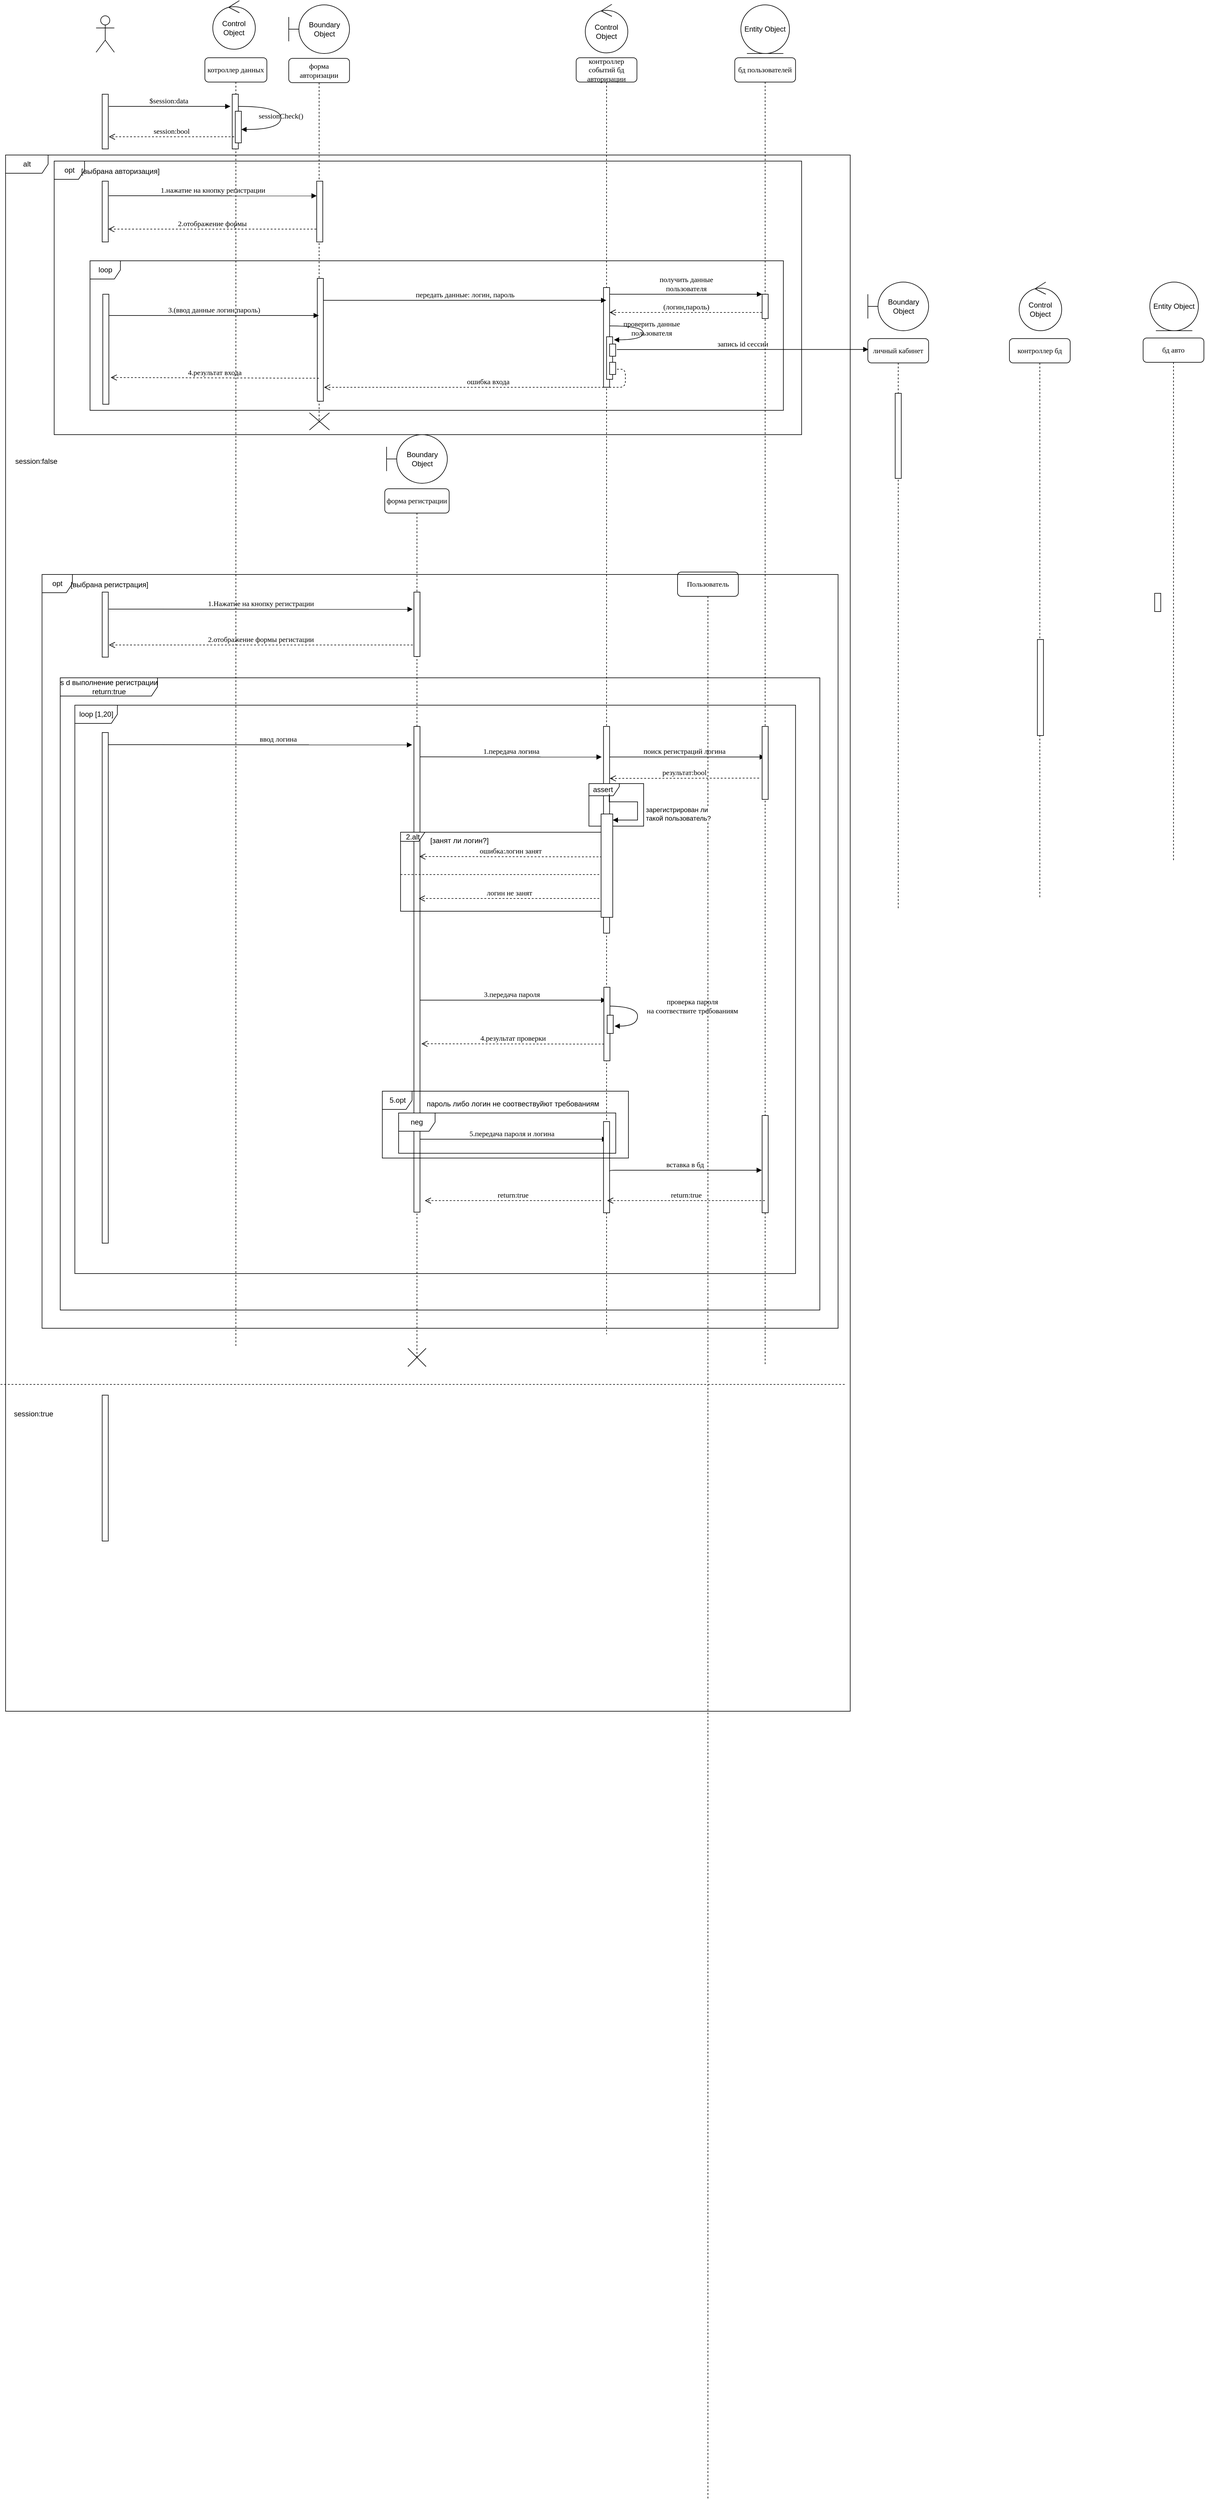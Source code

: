 <mxfile version="14.6.13" type="github">
  <diagram name="Page-1" id="13e1069c-82ec-6db2-03f1-153e76fe0fe0">
    <mxGraphModel dx="8210" dy="4820" grid="1" gridSize="10" guides="1" tooltips="1" connect="1" arrows="1" fold="1" page="1" pageScale="1" pageWidth="1100" pageHeight="850" background="#ffffff" math="0" shadow="0">
      <root>
        <mxCell id="0" />
        <mxCell id="1" parent="0" />
        <mxCell id="ozlEqdHtq1YX_P3JXQg_-59" value="loop [1,20]" style="shape=umlFrame;tabPosition=left;html=1;boundedLbl=1;labelInHeader=1;width=70;height=30;" parent="1" vertex="1">
          <mxGeometry x="-977.83" y="309" width="1186" height="935" as="geometry" />
        </mxCell>
        <mxCell id="ozlEqdHtq1YX_P3JXQg_-62" value="вставка в бд" style="html=1;verticalAlign=bottom;endArrow=block;labelBackgroundColor=none;fontFamily=Verdana;fontSize=12;edgeStyle=elbowEdgeStyle;elbow=vertical;exitX=0.211;exitY=0.154;exitDx=0;exitDy=0;exitPerimeter=0;" parent="1" edge="1">
          <mxGeometry relative="1" as="geometry">
            <mxPoint x="-97.64" y="1076.07" as="sourcePoint" />
            <mxPoint x="152.67" y="1074" as="targetPoint" />
            <Array as="points">
              <mxPoint x="-46.83" y="1074" />
              <mxPoint x="132.25" y="1194" />
              <mxPoint x="90.0" y="1204" />
            </Array>
          </mxGeometry>
        </mxCell>
        <mxCell id="ozlEqdHtq1YX_P3JXQg_-51" value="5.передача пароля и логина" style="html=1;verticalAlign=bottom;endArrow=block;labelBackgroundColor=none;fontFamily=Verdana;fontSize=12;edgeStyle=elbowEdgeStyle;elbow=vertical;" parent="1" edge="1">
          <mxGeometry relative="1" as="geometry">
            <mxPoint x="-416.33" y="1023" as="sourcePoint" />
            <mxPoint x="-101.83" y="1023" as="targetPoint" />
            <Array as="points">
              <mxPoint x="-131.33" y="1023" />
              <mxPoint x="-161.33" y="1143" />
              <mxPoint x="-203.58" y="1153" />
            </Array>
          </mxGeometry>
        </mxCell>
        <mxCell id="ozlEqdHtq1YX_P3JXQg_-31" value="3.передача пароля" style="html=1;verticalAlign=bottom;endArrow=block;labelBackgroundColor=none;fontFamily=Verdana;fontSize=12;edgeStyle=elbowEdgeStyle;elbow=vertical;" parent="1" source="5UJq4ZcLxgLSVfsXGpA9-72" target="7baba1c4bc27f4b0-4" edge="1">
          <mxGeometry relative="1" as="geometry">
            <mxPoint x="-406.83" y="794.034" as="sourcePoint" />
            <mxPoint x="-107.83" y="794" as="targetPoint" />
            <Array as="points">
              <mxPoint x="-181.83" y="794.29" />
              <mxPoint x="-211.83" y="914.29" />
              <mxPoint x="-254.08" y="924.29" />
            </Array>
          </mxGeometry>
        </mxCell>
        <mxCell id="ozlEqdHtq1YX_P3JXQg_-29" value="поиск регистраций логина" style="html=1;verticalAlign=bottom;endArrow=block;labelBackgroundColor=none;fontFamily=Verdana;fontSize=12;edgeStyle=elbowEdgeStyle;elbow=vertical;exitX=0.211;exitY=0.154;exitDx=0;exitDy=0;exitPerimeter=0;" parent="1" source="ozlEqdHtq1YX_P3JXQg_-12" target="7baba1c4bc27f4b0-5" edge="1">
          <mxGeometry relative="1" as="geometry">
            <mxPoint x="-91.83" y="394" as="sourcePoint" />
            <mxPoint x="228.17" y="394" as="targetPoint" />
            <Array as="points">
              <mxPoint x="154.17" y="394.29" />
              <mxPoint x="124.17" y="514.29" />
              <mxPoint x="81.92" y="524.29" />
            </Array>
          </mxGeometry>
        </mxCell>
        <mxCell id="5UJq4ZcLxgLSVfsXGpA9-53" value="opt" style="shape=umlFrame;tabPosition=left;html=1;boundedLbl=1;labelInHeader=1;width=50;height=30;" parent="1" vertex="1">
          <mxGeometry x="-1011.83" y="-586" width="1230" height="450" as="geometry" />
        </mxCell>
        <mxCell id="5UJq4ZcLxgLSVfsXGpA9-54" value="[выбрана авторизация]" style="text;align=center;" parent="5UJq4ZcLxgLSVfsXGpA9-53" vertex="1">
          <mxGeometry width="100" height="20" relative="1" as="geometry">
            <mxPoint x="59" y="3" as="offset" />
          </mxGeometry>
        </mxCell>
        <mxCell id="ozlEqdHtq1YX_P3JXQg_-3" value="" style="shape=umlDestroy;" parent="5UJq4ZcLxgLSVfsXGpA9-53" vertex="1">
          <mxGeometry x="420" y="414" width="33" height="28.34" as="geometry" />
        </mxCell>
        <mxCell id="5UJq4ZcLxgLSVfsXGpA9-32" value="loop" style="shape=umlFrame;tabPosition=left;html=1;boundedLbl=1;labelInHeader=1;width=50;height=30;" parent="1" vertex="1">
          <mxGeometry x="-952.83" y="-422" width="1141" height="246" as="geometry" />
        </mxCell>
        <mxCell id="5UJq4ZcLxgLSVfsXGpA9-11" value="alt" style="shape=umlFrame;tabWidth=110;tabHeight=30;tabPosition=left;html=1;boundedLbl=1;labelInHeader=1;width=70;height=30;" parent="1" vertex="1">
          <mxGeometry x="-1091.83" y="-596" width="1390" height="2560" as="geometry" />
        </mxCell>
        <mxCell id="5UJq4ZcLxgLSVfsXGpA9-12" value="session:false" style="text" parent="5UJq4ZcLxgLSVfsXGpA9-11" vertex="1">
          <mxGeometry width="100" height="20" relative="1" as="geometry">
            <mxPoint x="14" y="490" as="offset" />
          </mxGeometry>
        </mxCell>
        <mxCell id="5UJq4ZcLxgLSVfsXGpA9-13" value="session:true" style="line;strokeWidth=1;dashed=1;labelPosition=center;verticalLabelPosition=bottom;align=left;verticalAlign=top;spacingLeft=20;spacingTop=15;" parent="5UJq4ZcLxgLSVfsXGpA9-11" vertex="1">
          <mxGeometry x="-8.17" y="2002.69" width="1390" height="39.31" as="geometry" />
        </mxCell>
        <mxCell id="7baba1c4bc27f4b0-2" value="форма авторизации" style="shape=umlLifeline;perimeter=lifelinePerimeter;whiteSpace=wrap;html=1;container=1;collapsible=0;recursiveResize=0;outlineConnect=0;rounded=1;shadow=0;comic=0;labelBackgroundColor=none;strokeWidth=1;fontFamily=Verdana;fontSize=12;align=center;" parent="1" vertex="1">
          <mxGeometry x="-625.83" y="-755" width="100" height="599" as="geometry" />
        </mxCell>
        <mxCell id="7baba1c4bc27f4b0-10" value="" style="html=1;points=[];perimeter=orthogonalPerimeter;rounded=0;shadow=0;comic=0;labelBackgroundColor=none;strokeWidth=1;fontFamily=Verdana;fontSize=12;align=center;" parent="7baba1c4bc27f4b0-2" vertex="1">
          <mxGeometry x="47" y="362" width="10" height="202" as="geometry" />
        </mxCell>
        <mxCell id="5UJq4ZcLxgLSVfsXGpA9-65" value="" style="html=1;points=[];perimeter=orthogonalPerimeter;rounded=0;shadow=0;comic=0;labelBackgroundColor=none;strokeWidth=1;fontFamily=Verdana;fontSize=12;align=center;" parent="7baba1c4bc27f4b0-2" vertex="1">
          <mxGeometry x="46" y="202" width="10" height="100" as="geometry" />
        </mxCell>
        <mxCell id="7baba1c4bc27f4b0-4" value="контроллер событий бд&lt;br&gt;авторизации" style="shape=umlLifeline;perimeter=lifelinePerimeter;whiteSpace=wrap;html=1;container=1;collapsible=0;recursiveResize=0;outlineConnect=0;rounded=1;shadow=0;comic=0;labelBackgroundColor=none;strokeWidth=1;fontFamily=Verdana;fontSize=12;align=center;" parent="1" vertex="1">
          <mxGeometry x="-152.83" y="-756" width="100" height="2100" as="geometry" />
        </mxCell>
        <mxCell id="ozlEqdHtq1YX_P3JXQg_-36" value="проверка пароля&lt;br&gt;на соотвествите требованиям" style="html=1;verticalAlign=bottom;endArrow=block;labelBackgroundColor=none;fontFamily=Verdana;fontSize=12;elbow=vertical;edgeStyle=orthogonalEdgeStyle;curved=1;entryX=1.223;entryY=0.598;entryDx=0;entryDy=0;entryPerimeter=0;" parent="7baba1c4bc27f4b0-4" source="7baba1c4bc27f4b0-4" target="ozlEqdHtq1YX_P3JXQg_-33" edge="1">
          <mxGeometry x="0.096" y="90" relative="1" as="geometry">
            <mxPoint x="121" y="1530" as="sourcePoint" />
            <mxPoint x="121" y="1638" as="targetPoint" />
            <Array as="points">
              <mxPoint x="101" y="1560" />
              <mxPoint x="101" y="1593" />
            </Array>
            <mxPoint y="1" as="offset" />
          </mxGeometry>
        </mxCell>
        <mxCell id="ozlEqdHtq1YX_P3JXQg_-12" value="" style="html=1;points=[];perimeter=orthogonalPerimeter;rounded=0;shadow=0;comic=0;labelBackgroundColor=none;strokeWidth=1;fontFamily=Verdana;fontSize=12;align=center;" parent="7baba1c4bc27f4b0-4" vertex="1">
          <mxGeometry x="45" y="1100" width="10" height="340" as="geometry" />
        </mxCell>
        <mxCell id="ozlEqdHtq1YX_P3JXQg_-32" value="" style="html=1;points=[];perimeter=orthogonalPerimeter;rounded=0;shadow=0;comic=0;labelBackgroundColor=none;strokeWidth=1;fontFamily=Verdana;fontSize=12;align=center;" parent="7baba1c4bc27f4b0-4" vertex="1">
          <mxGeometry x="45.59" y="1529" width="10" height="121" as="geometry" />
        </mxCell>
        <mxCell id="ozlEqdHtq1YX_P3JXQg_-33" value="" style="html=1;points=[];perimeter=orthogonalPerimeter;rounded=0;shadow=0;comic=0;labelBackgroundColor=none;strokeWidth=1;fontFamily=Verdana;fontSize=12;align=center;" parent="7baba1c4bc27f4b0-4" vertex="1">
          <mxGeometry x="51" y="1575" width="10" height="30" as="geometry" />
        </mxCell>
        <mxCell id="ozlEqdHtq1YX_P3JXQg_-50" value="" style="html=1;points=[];perimeter=orthogonalPerimeter;rounded=0;shadow=0;comic=0;labelBackgroundColor=none;strokeWidth=1;fontFamily=Verdana;fontSize=12;align=center;" parent="7baba1c4bc27f4b0-4" vertex="1">
          <mxGeometry x="45" y="1750" width="10" height="150" as="geometry" />
        </mxCell>
        <mxCell id="7baba1c4bc27f4b0-5" value="бд пользователей" style="shape=umlLifeline;perimeter=lifelinePerimeter;whiteSpace=wrap;html=1;container=1;collapsible=0;recursiveResize=0;outlineConnect=0;rounded=1;shadow=0;comic=0;labelBackgroundColor=none;strokeWidth=1;fontFamily=Verdana;fontSize=12;align=center;" parent="1" vertex="1">
          <mxGeometry x="108.17" y="-756" width="100" height="2150" as="geometry" />
        </mxCell>
        <mxCell id="ozlEqdHtq1YX_P3JXQg_-21" value="" style="html=1;points=[];perimeter=orthogonalPerimeter;rounded=0;shadow=0;comic=0;labelBackgroundColor=none;strokeWidth=1;fontFamily=Verdana;fontSize=12;align=center;" parent="7baba1c4bc27f4b0-5" vertex="1">
          <mxGeometry x="45" y="1100" width="10" height="120" as="geometry" />
        </mxCell>
        <mxCell id="ozlEqdHtq1YX_P3JXQg_-61" value="" style="html=1;points=[];perimeter=orthogonalPerimeter;rounded=0;shadow=0;comic=0;labelBackgroundColor=none;strokeWidth=1;fontFamily=Verdana;fontSize=12;align=center;" parent="7baba1c4bc27f4b0-5" vertex="1">
          <mxGeometry x="45" y="1740" width="10" height="160" as="geometry" />
        </mxCell>
        <mxCell id="7baba1c4bc27f4b0-6" value="личный кабинет" style="shape=umlLifeline;perimeter=lifelinePerimeter;whiteSpace=wrap;html=1;container=1;collapsible=0;recursiveResize=0;outlineConnect=0;rounded=1;shadow=0;comic=0;labelBackgroundColor=none;strokeWidth=1;fontFamily=Verdana;fontSize=12;align=center;size=40;" parent="1" vertex="1">
          <mxGeometry x="327.17" y="-294" width="100" height="938" as="geometry" />
        </mxCell>
        <mxCell id="5UJq4ZcLxgLSVfsXGpA9-8" value="" style="html=1;points=[];perimeter=orthogonalPerimeter;rounded=0;shadow=0;comic=0;labelBackgroundColor=none;strokeWidth=1;fontFamily=Verdana;fontSize=12;align=center;" parent="7baba1c4bc27f4b0-6" vertex="1">
          <mxGeometry x="45" y="90" width="10" height="140" as="geometry" />
        </mxCell>
        <mxCell id="7baba1c4bc27f4b0-7" value="бд авто" style="shape=umlLifeline;perimeter=lifelinePerimeter;whiteSpace=wrap;html=1;container=1;collapsible=0;recursiveResize=0;outlineConnect=0;rounded=1;shadow=0;comic=0;labelBackgroundColor=none;strokeWidth=1;fontFamily=Verdana;fontSize=12;align=center;" parent="1" vertex="1">
          <mxGeometry x="780.17" y="-295" width="100" height="860" as="geometry" />
        </mxCell>
        <mxCell id="7baba1c4bc27f4b0-8" value="Пользователь" style="shape=umlLifeline;perimeter=lifelinePerimeter;whiteSpace=wrap;html=1;container=1;collapsible=0;recursiveResize=0;outlineConnect=0;rounded=1;shadow=0;comic=0;labelBackgroundColor=none;strokeWidth=1;fontFamily=Verdana;fontSize=12;align=center;" parent="1" vertex="1">
          <mxGeometry x="14" y="90" width="100" height="3170" as="geometry" />
        </mxCell>
        <mxCell id="7baba1c4bc27f4b0-9" value="" style="html=1;points=[];perimeter=orthogonalPerimeter;rounded=0;shadow=0;comic=0;labelBackgroundColor=none;strokeWidth=1;fontFamily=Verdana;fontSize=12;align=center;" parent="7baba1c4bc27f4b0-8" vertex="1">
          <mxGeometry x="-946.83" y="-786" width="10" height="90" as="geometry" />
        </mxCell>
        <mxCell id="5UJq4ZcLxgLSVfsXGpA9-60" value="" style="html=1;points=[];perimeter=orthogonalPerimeter;rounded=0;shadow=0;comic=0;labelBackgroundColor=none;strokeWidth=1;fontFamily=Verdana;fontSize=12;align=center;" parent="7baba1c4bc27f4b0-8" vertex="1">
          <mxGeometry x="-946.83" y="33" width="10" height="107" as="geometry" />
        </mxCell>
        <mxCell id="5UJq4ZcLxgLSVfsXGpA9-64" value="" style="html=1;points=[];perimeter=orthogonalPerimeter;rounded=0;shadow=0;comic=0;labelBackgroundColor=none;strokeWidth=1;fontFamily=Verdana;fontSize=12;align=center;" parent="7baba1c4bc27f4b0-8" vertex="1">
          <mxGeometry x="-946.83" y="-643" width="10" height="100" as="geometry" />
        </mxCell>
        <mxCell id="ozlEqdHtq1YX_P3JXQg_-10" value="" style="html=1;points=[];perimeter=orthogonalPerimeter;rounded=0;shadow=0;comic=0;labelBackgroundColor=none;strokeWidth=1;fontFamily=Verdana;fontSize=12;align=center;" parent="7baba1c4bc27f4b0-8" vertex="1">
          <mxGeometry x="-946.83" y="264" width="10" height="840" as="geometry" />
        </mxCell>
        <mxCell id="aM3WUYIUwHqpuG_lVAmX-4" value="" style="html=1;points=[];perimeter=orthogonalPerimeter;rounded=0;shadow=0;comic=0;labelBackgroundColor=none;strokeWidth=1;fontFamily=Verdana;fontSize=12;align=center;" parent="7baba1c4bc27f4b0-8" vertex="1">
          <mxGeometry x="-946.83" y="1354" width="10" height="240" as="geometry" />
        </mxCell>
        <mxCell id="7baba1c4bc27f4b0-16" value="" style="html=1;points=[];perimeter=orthogonalPerimeter;rounded=0;shadow=0;comic=0;labelBackgroundColor=none;strokeWidth=1;fontFamily=Verdana;fontSize=12;align=center;" parent="1" vertex="1">
          <mxGeometry x="-107.83" y="-378" width="10" height="164" as="geometry" />
        </mxCell>
        <mxCell id="7baba1c4bc27f4b0-19" value="" style="html=1;points=[];perimeter=orthogonalPerimeter;rounded=0;shadow=0;comic=0;labelBackgroundColor=none;strokeWidth=1;fontFamily=Verdana;fontSize=12;align=center;" parent="1" vertex="1">
          <mxGeometry x="153.17" y="-367" width="10" height="40" as="geometry" />
        </mxCell>
        <mxCell id="7baba1c4bc27f4b0-20" value="получить данные&lt;br&gt;пользователя" style="html=1;verticalAlign=bottom;endArrow=block;entryX=0;entryY=0;labelBackgroundColor=none;fontFamily=Verdana;fontSize=12;edgeStyle=elbowEdgeStyle;elbow=vertical;" parent="1" target="7baba1c4bc27f4b0-19" edge="1">
          <mxGeometry relative="1" as="geometry">
            <mxPoint x="-97.83" y="-367" as="sourcePoint" />
          </mxGeometry>
        </mxCell>
        <mxCell id="7baba1c4bc27f4b0-21" value="(логин,пароль)" style="html=1;verticalAlign=bottom;endArrow=open;dashed=1;endSize=8;labelBackgroundColor=none;fontFamily=Verdana;fontSize=12;edgeStyle=elbowEdgeStyle;elbow=vertical;" parent="1" source="7baba1c4bc27f4b0-19" edge="1">
          <mxGeometry relative="1" as="geometry">
            <mxPoint x="-97.83" y="-337" as="targetPoint" />
            <Array as="points">
              <mxPoint x="-22.83" y="-337" />
              <mxPoint x="7.17" y="-337" />
            </Array>
          </mxGeometry>
        </mxCell>
        <mxCell id="7baba1c4bc27f4b0-25" value="" style="html=1;points=[];perimeter=orthogonalPerimeter;rounded=0;shadow=0;comic=0;labelBackgroundColor=none;strokeColor=#000000;strokeWidth=1;fillColor=#FFFFFF;fontFamily=Verdana;fontSize=12;fontColor=#000000;align=center;" parent="1" vertex="1">
          <mxGeometry x="799.17" y="125" width="10" height="30" as="geometry" />
        </mxCell>
        <mxCell id="7baba1c4bc27f4b0-26" value="запись id сессии" style="html=1;verticalAlign=bottom;endArrow=block;labelBackgroundColor=none;fontFamily=Verdana;fontSize=12;startArrow=none;exitX=1.193;exitY=0.452;exitDx=0;exitDy=0;exitPerimeter=0;entryX=0.01;entryY=0.019;entryDx=0;entryDy=0;entryPerimeter=0;" parent="1" source="5UJq4ZcLxgLSVfsXGpA9-27" target="7baba1c4bc27f4b0-6" edge="1">
          <mxGeometry relative="1" as="geometry">
            <mxPoint x="-97.83" y="-234" as="sourcePoint" />
            <mxPoint x="131.17" y="-276" as="targetPoint" />
          </mxGeometry>
        </mxCell>
        <mxCell id="7baba1c4bc27f4b0-14" value="передать данные: логин, пароль" style="html=1;verticalAlign=bottom;endArrow=block;labelBackgroundColor=none;fontFamily=Verdana;fontSize=12;edgeStyle=elbowEdgeStyle;elbow=vertical;" parent="1" source="7baba1c4bc27f4b0-10" edge="1">
          <mxGeometry relative="1" as="geometry">
            <mxPoint x="-575.83" y="-397" as="sourcePoint" />
            <mxPoint x="-103.33" y="-357" as="targetPoint" />
            <Array as="points">
              <mxPoint x="-455.83" y="-357" />
            </Array>
          </mxGeometry>
        </mxCell>
        <mxCell id="7baba1c4bc27f4b0-34" value="" style="html=1;points=[];perimeter=orthogonalPerimeter;rounded=0;shadow=0;comic=0;labelBackgroundColor=none;strokeWidth=1;fontFamily=Verdana;fontSize=12;align=center;" parent="1" vertex="1">
          <mxGeometry x="-102.83" y="-297" width="10" height="70" as="geometry" />
        </mxCell>
        <mxCell id="7baba1c4bc27f4b0-35" value="проверить данные&lt;br&gt;пользователя" style="html=1;verticalAlign=bottom;endArrow=block;labelBackgroundColor=none;fontFamily=Verdana;fontSize=12;elbow=vertical;edgeStyle=orthogonalEdgeStyle;curved=1;entryX=1.213;entryY=0.072;entryPerimeter=0;exitX=1.038;exitY=0.345;exitPerimeter=0;entryDx=0;entryDy=0;" parent="1" target="7baba1c4bc27f4b0-34" edge="1">
          <mxGeometry x="0.205" y="14" relative="1" as="geometry">
            <mxPoint x="-97.45" y="-314.9" as="sourcePoint" />
            <mxPoint x="-97.83" y="-367" as="targetPoint" />
            <Array as="points">
              <mxPoint x="-42.83" y="-315" />
              <mxPoint x="-42.83" y="-292" />
            </Array>
            <mxPoint as="offset" />
          </mxGeometry>
        </mxCell>
        <mxCell id="5UJq4ZcLxgLSVfsXGpA9-1" value="" style="shape=umlActor;verticalLabelPosition=bottom;verticalAlign=top;html=1;outlineConnect=0;" parent="1" vertex="1">
          <mxGeometry x="-942.83" y="-825" width="30" height="60" as="geometry" />
        </mxCell>
        <mxCell id="5UJq4ZcLxgLSVfsXGpA9-5" value="Boundary Object" style="shape=umlBoundary;whiteSpace=wrap;html=1;" parent="1" vertex="1">
          <mxGeometry x="-625.83" y="-843" width="100" height="80" as="geometry" />
        </mxCell>
        <mxCell id="5UJq4ZcLxgLSVfsXGpA9-6" value="Control Object" style="ellipse;shape=umlControl;whiteSpace=wrap;html=1;" parent="1" vertex="1">
          <mxGeometry x="-137.83" y="-844" width="70" height="80" as="geometry" />
        </mxCell>
        <mxCell id="5UJq4ZcLxgLSVfsXGpA9-7" value="Entity Object" style="ellipse;shape=umlEntity;whiteSpace=wrap;html=1;" parent="1" vertex="1">
          <mxGeometry x="118.17" y="-843" width="80" height="80" as="geometry" />
        </mxCell>
        <mxCell id="5UJq4ZcLxgLSVfsXGpA9-15" value="котроллер данных" style="shape=umlLifeline;perimeter=lifelinePerimeter;whiteSpace=wrap;html=1;container=1;collapsible=0;recursiveResize=0;outlineConnect=0;rounded=1;shadow=0;comic=0;labelBackgroundColor=none;strokeWidth=1;fontFamily=Verdana;fontSize=12;align=center;" parent="1" vertex="1">
          <mxGeometry x="-763.83" y="-756" width="102" height="2120" as="geometry" />
        </mxCell>
        <mxCell id="5UJq4ZcLxgLSVfsXGpA9-16" value="" style="html=1;points=[];perimeter=orthogonalPerimeter;rounded=0;shadow=0;comic=0;labelBackgroundColor=none;strokeWidth=1;fontFamily=Verdana;fontSize=12;align=center;" parent="5UJq4ZcLxgLSVfsXGpA9-15" vertex="1">
          <mxGeometry x="45" y="60" width="10" height="90" as="geometry" />
        </mxCell>
        <mxCell id="5UJq4ZcLxgLSVfsXGpA9-21" value="" style="html=1;points=[];perimeter=orthogonalPerimeter;rounded=0;shadow=0;comic=0;labelBackgroundColor=none;strokeWidth=1;fontFamily=Verdana;fontSize=12;align=center;" parent="5UJq4ZcLxgLSVfsXGpA9-15" vertex="1">
          <mxGeometry x="50" y="88" width="10" height="52" as="geometry" />
        </mxCell>
        <mxCell id="5UJq4ZcLxgLSVfsXGpA9-22" value="sessionCheck()" style="html=1;verticalAlign=bottom;endArrow=block;labelBackgroundColor=none;fontFamily=Verdana;fontSize=12;elbow=vertical;edgeStyle=orthogonalEdgeStyle;curved=1;" parent="5UJq4ZcLxgLSVfsXGpA9-15" source="5UJq4ZcLxgLSVfsXGpA9-16" target="5UJq4ZcLxgLSVfsXGpA9-21" edge="1">
          <mxGeometry x="0.098" relative="1" as="geometry">
            <mxPoint x="70.0" y="80.0" as="sourcePoint" />
            <mxPoint x="74.62" y="117.92" as="targetPoint" />
            <Array as="points">
              <mxPoint x="125" y="80" />
              <mxPoint x="125" y="118" />
            </Array>
            <mxPoint as="offset" />
          </mxGeometry>
        </mxCell>
        <mxCell id="5UJq4ZcLxgLSVfsXGpA9-19" value="$session:data&amp;nbsp;" style="html=1;verticalAlign=bottom;endArrow=block;labelBackgroundColor=none;fontFamily=Verdana;fontSize=12;edgeStyle=elbowEdgeStyle;elbow=vertical;" parent="1" edge="1">
          <mxGeometry relative="1" as="geometry">
            <mxPoint x="-921.83" y="-676" as="sourcePoint" />
            <mxPoint x="-721.83" y="-676" as="targetPoint" />
            <Array as="points">
              <mxPoint x="-795.83" y="-676" />
              <mxPoint x="-825.83" y="-556" />
              <mxPoint x="-868.08" y="-546" />
            </Array>
          </mxGeometry>
        </mxCell>
        <mxCell id="5UJq4ZcLxgLSVfsXGpA9-20" value="Control Object" style="ellipse;shape=umlControl;whiteSpace=wrap;html=1;" parent="1" vertex="1">
          <mxGeometry x="-750.83" y="-850" width="70" height="80" as="geometry" />
        </mxCell>
        <mxCell id="5UJq4ZcLxgLSVfsXGpA9-23" value="session:bool" style="html=1;verticalAlign=bottom;endArrow=open;dashed=1;endSize=8;exitX=-0.192;exitY=0.808;labelBackgroundColor=none;fontFamily=Verdana;fontSize=12;exitDx=0;exitDy=0;exitPerimeter=0;" parent="1" source="5UJq4ZcLxgLSVfsXGpA9-21" edge="1">
          <mxGeometry relative="1" as="geometry">
            <mxPoint x="-921.83" y="-626" as="targetPoint" />
            <mxPoint x="-390.83" y="-519" as="sourcePoint" />
          </mxGeometry>
        </mxCell>
        <mxCell id="5UJq4ZcLxgLSVfsXGpA9-24" value="3.(ввод данные логин,пароль)" style="html=1;verticalAlign=bottom;endArrow=block;labelBackgroundColor=none;fontFamily=Verdana;fontSize=12;edgeStyle=elbowEdgeStyle;elbow=vertical;" parent="1" edge="1">
          <mxGeometry relative="1" as="geometry">
            <mxPoint x="-921.83" y="-332" as="sourcePoint" />
            <mxPoint x="-576.33" y="-332" as="targetPoint" />
            <Array as="points">
              <mxPoint x="-851.83" y="-332" />
              <mxPoint x="-725.83" y="-352" />
              <mxPoint x="-825.83" y="-352" />
            </Array>
          </mxGeometry>
        </mxCell>
        <mxCell id="5UJq4ZcLxgLSVfsXGpA9-25" value="" style="html=1;points=[];perimeter=orthogonalPerimeter;rounded=0;shadow=0;comic=0;labelBackgroundColor=none;strokeWidth=1;fontFamily=Verdana;fontSize=12;align=center;" parent="1" vertex="1">
          <mxGeometry x="-97.83" y="-255" width="10" height="20" as="geometry" />
        </mxCell>
        <mxCell id="5UJq4ZcLxgLSVfsXGpA9-27" value="" style="html=1;points=[];perimeter=orthogonalPerimeter;rounded=0;shadow=0;comic=0;labelBackgroundColor=none;strokeWidth=1;fontFamily=Verdana;fontSize=12;align=center;" parent="1" vertex="1">
          <mxGeometry x="-97.83" y="-285" width="10" height="20" as="geometry" />
        </mxCell>
        <mxCell id="5UJq4ZcLxgLSVfsXGpA9-28" value="Boundary Object" style="shape=umlBoundary;whiteSpace=wrap;html=1;" parent="1" vertex="1">
          <mxGeometry x="327.17" y="-387" width="100" height="80" as="geometry" />
        </mxCell>
        <mxCell id="5UJq4ZcLxgLSVfsXGpA9-29" value="Entity Object" style="ellipse;shape=umlEntity;whiteSpace=wrap;html=1;" parent="1" vertex="1">
          <mxGeometry x="791.17" y="-387" width="80" height="80" as="geometry" />
        </mxCell>
        <mxCell id="5UJq4ZcLxgLSVfsXGpA9-30" value="контроллер бд" style="shape=umlLifeline;perimeter=lifelinePerimeter;whiteSpace=wrap;html=1;container=1;collapsible=0;recursiveResize=0;outlineConnect=0;rounded=1;shadow=0;comic=0;labelBackgroundColor=none;strokeWidth=1;fontFamily=Verdana;fontSize=12;align=center;size=40;" parent="1" vertex="1">
          <mxGeometry x="560.17" y="-294" width="100" height="920" as="geometry" />
        </mxCell>
        <mxCell id="5UJq4ZcLxgLSVfsXGpA9-34" value="" style="html=1;points=[];perimeter=orthogonalPerimeter;rounded=0;shadow=0;comic=0;labelBackgroundColor=none;strokeWidth=1;fontFamily=Verdana;fontSize=12;align=center;" parent="5UJq4ZcLxgLSVfsXGpA9-30" vertex="1">
          <mxGeometry x="46" y="495" width="10" height="158" as="geometry" />
        </mxCell>
        <mxCell id="5UJq4ZcLxgLSVfsXGpA9-31" value="Control Object" style="ellipse;shape=umlControl;whiteSpace=wrap;html=1;" parent="1" vertex="1">
          <mxGeometry x="576.17" y="-387" width="70" height="80" as="geometry" />
        </mxCell>
        <mxCell id="5UJq4ZcLxgLSVfsXGpA9-58" value="opt" style="shape=umlFrame;tabPosition=left;html=1;boundedLbl=1;labelInHeader=1;width=50;height=30;" parent="1" vertex="1">
          <mxGeometry x="-1031.83" y="94" width="1310" height="1240" as="geometry" />
        </mxCell>
        <mxCell id="5UJq4ZcLxgLSVfsXGpA9-59" value="[выбрана регистрация]" style="text;align=center;" parent="5UJq4ZcLxgLSVfsXGpA9-58" vertex="1">
          <mxGeometry width="100" height="20" relative="1" as="geometry">
            <mxPoint x="61" y="3" as="offset" />
          </mxGeometry>
        </mxCell>
        <mxCell id="5UJq4ZcLxgLSVfsXGpA9-61" value="4.результат входа" style="html=1;verticalAlign=bottom;endArrow=open;dashed=1;endSize=8;labelBackgroundColor=none;fontFamily=Verdana;fontSize=12;" parent="1" edge="1">
          <mxGeometry relative="1" as="geometry">
            <mxPoint x="-918.83" y="-230" as="targetPoint" />
            <mxPoint x="-576.33" y="-228.8" as="sourcePoint" />
          </mxGeometry>
        </mxCell>
        <mxCell id="5UJq4ZcLxgLSVfsXGpA9-62" value="ошибка входа" style="html=1;verticalAlign=bottom;endArrow=open;dashed=1;endSize=8;labelBackgroundColor=none;fontFamily=Verdana;fontSize=12;edgeStyle=elbowEdgeStyle;elbow=vertical;exitX=1.72;exitY=0.762;exitDx=0;exitDy=0;exitPerimeter=0;entryX=1.107;entryY=0.887;entryDx=0;entryDy=0;entryPerimeter=0;" parent="1" source="7baba1c4bc27f4b0-34" target="7baba1c4bc27f4b0-10" edge="1">
          <mxGeometry relative="1" as="geometry">
            <mxPoint x="-282.83" y="-52" as="targetPoint" />
            <Array as="points">
              <mxPoint x="-71.83" y="-122" />
              <mxPoint x="-207.83" y="-52" />
              <mxPoint x="-177.83" y="-52" />
            </Array>
            <mxPoint x="-152.83" y="-52" as="sourcePoint" />
          </mxGeometry>
        </mxCell>
        <mxCell id="5UJq4ZcLxgLSVfsXGpA9-63" value="" style="html=1;points=[];perimeter=orthogonalPerimeter;rounded=0;shadow=0;comic=0;labelBackgroundColor=none;strokeWidth=1;fontFamily=Verdana;fontSize=12;align=center;" parent="1" vertex="1">
          <mxGeometry x="-931.83" y="-367" width="10" height="181" as="geometry" />
        </mxCell>
        <mxCell id="5UJq4ZcLxgLSVfsXGpA9-66" value="1.нажатие на кнопку регистрации" style="html=1;verticalAlign=bottom;endArrow=block;labelBackgroundColor=none;fontFamily=Verdana;fontSize=12;edgeStyle=elbowEdgeStyle;elbow=vertical;" parent="1" edge="1">
          <mxGeometry relative="1" as="geometry">
            <mxPoint x="-921.83" y="-529" as="sourcePoint" />
            <mxPoint x="-579.83" y="-528.83" as="targetPoint" />
            <Array as="points">
              <mxPoint x="-691.83" y="-528.83" />
              <mxPoint x="-565.83" y="-548.83" />
              <mxPoint x="-665.83" y="-548.83" />
            </Array>
          </mxGeometry>
        </mxCell>
        <mxCell id="5UJq4ZcLxgLSVfsXGpA9-68" value="2.отображение формы" style="html=1;verticalAlign=bottom;endArrow=open;dashed=1;endSize=8;labelBackgroundColor=none;fontFamily=Verdana;fontSize=12;exitX=-0.073;exitY=0.789;exitDx=0;exitDy=0;exitPerimeter=0;" parent="1" source="5UJq4ZcLxgLSVfsXGpA9-65" target="5UJq4ZcLxgLSVfsXGpA9-64" edge="1">
          <mxGeometry relative="1" as="geometry">
            <mxPoint x="-776.83" y="-476" as="targetPoint" />
            <mxPoint x="-441.33" y="-475.8" as="sourcePoint" />
          </mxGeometry>
        </mxCell>
        <mxCell id="5UJq4ZcLxgLSVfsXGpA9-72" value="форма регистрации" style="shape=umlLifeline;perimeter=lifelinePerimeter;whiteSpace=wrap;html=1;container=1;collapsible=0;recursiveResize=0;outlineConnect=0;rounded=1;shadow=0;comic=0;labelBackgroundColor=none;strokeWidth=1;fontFamily=Verdana;fontSize=12;align=center;" parent="1" vertex="1">
          <mxGeometry x="-467.83" y="-47" width="106" height="1431" as="geometry" />
        </mxCell>
        <mxCell id="ozlEqdHtq1YX_P3JXQg_-2" value="" style="html=1;points=[];perimeter=orthogonalPerimeter;rounded=0;shadow=0;comic=0;labelBackgroundColor=none;strokeWidth=1;fontFamily=Verdana;fontSize=12;align=center;" parent="5UJq4ZcLxgLSVfsXGpA9-72" vertex="1">
          <mxGeometry x="48" y="170" width="10" height="106" as="geometry" />
        </mxCell>
        <mxCell id="ozlEqdHtq1YX_P3JXQg_-11" value="" style="html=1;points=[];perimeter=orthogonalPerimeter;rounded=0;shadow=0;comic=0;labelBackgroundColor=none;strokeWidth=1;fontFamily=Verdana;fontSize=12;align=center;" parent="5UJq4ZcLxgLSVfsXGpA9-72" vertex="1">
          <mxGeometry x="48" y="391" width="10" height="799" as="geometry" />
        </mxCell>
        <mxCell id="aM3WUYIUwHqpuG_lVAmX-5" value="" style="shape=umlDestroy;" parent="5UJq4ZcLxgLSVfsXGpA9-72" vertex="1">
          <mxGeometry x="38" y="1414" width="30" height="30" as="geometry" />
        </mxCell>
        <mxCell id="ozlEqdHtq1YX_P3JXQg_-1" value="Boundary Object" style="shape=umlBoundary;whiteSpace=wrap;html=1;" parent="1" vertex="1">
          <mxGeometry x="-464.83" y="-136" width="100" height="80" as="geometry" />
        </mxCell>
        <mxCell id="ozlEqdHtq1YX_P3JXQg_-4" value="1.Нажатие на кнопку регистрации" style="html=1;verticalAlign=bottom;endArrow=block;labelBackgroundColor=none;fontFamily=Verdana;fontSize=12;edgeStyle=elbowEdgeStyle;elbow=vertical;" parent="1" edge="1">
          <mxGeometry relative="1" as="geometry">
            <mxPoint x="-921.83" y="151" as="sourcePoint" />
            <mxPoint x="-421.83" y="151" as="targetPoint" />
            <Array as="points">
              <mxPoint x="-715.83" y="151.29" />
              <mxPoint x="-745.83" y="271.29" />
              <mxPoint x="-788.08" y="281.29" />
            </Array>
          </mxGeometry>
        </mxCell>
        <mxCell id="ozlEqdHtq1YX_P3JXQg_-5" value="2.отображение формы регистации" style="html=1;verticalAlign=bottom;endArrow=open;dashed=1;endSize=8;labelBackgroundColor=none;fontFamily=Verdana;fontSize=12;" parent="1" edge="1">
          <mxGeometry relative="1" as="geometry">
            <mxPoint x="-921.83" y="210" as="targetPoint" />
            <mxPoint x="-421.83" y="210" as="sourcePoint" />
          </mxGeometry>
        </mxCell>
        <mxCell id="ozlEqdHtq1YX_P3JXQg_-13" value="ввод логина&amp;nbsp;" style="html=1;verticalAlign=bottom;endArrow=block;labelBackgroundColor=none;fontFamily=Verdana;fontSize=12;edgeStyle=elbowEdgeStyle;elbow=vertical;" parent="1" edge="1">
          <mxGeometry x="0.124" relative="1" as="geometry">
            <mxPoint x="-922.83" y="374.0" as="sourcePoint" />
            <mxPoint x="-422.83" y="374.0" as="targetPoint" />
            <Array as="points">
              <mxPoint x="-716.83" y="374.29" />
              <mxPoint x="-746.83" y="494.29" />
              <mxPoint x="-789.08" y="504.29" />
            </Array>
            <mxPoint as="offset" />
          </mxGeometry>
        </mxCell>
        <mxCell id="ozlEqdHtq1YX_P3JXQg_-15" value="1.передача логина" style="html=1;verticalAlign=bottom;endArrow=block;labelBackgroundColor=none;fontFamily=Verdana;fontSize=12;edgeStyle=elbowEdgeStyle;elbow=vertical;exitX=0.8;exitY=0.186;exitDx=0;exitDy=0;exitPerimeter=0;" parent="1" edge="1">
          <mxGeometry relative="1" as="geometry">
            <mxPoint x="-409.83" y="394.034" as="sourcePoint" />
            <mxPoint x="-110.83" y="394" as="targetPoint" />
            <Array as="points">
              <mxPoint x="-184.83" y="394.29" />
              <mxPoint x="-214.83" y="514.29" />
              <mxPoint x="-257.08" y="524.29" />
            </Array>
          </mxGeometry>
        </mxCell>
        <mxCell id="ozlEqdHtq1YX_P3JXQg_-22" value="assert" style="shape=umlFrame;whiteSpace=wrap;html=1;width=50;height=20;boundedLbl=1;verticalAlign=middle;align=left;spacingLeft=5;" parent="1" vertex="1">
          <mxGeometry x="-131.83" y="438" width="90" height="70" as="geometry" />
        </mxCell>
        <mxCell id="ozlEqdHtq1YX_P3JXQg_-16" value="2.alt" style="shape=umlFrame;tabWidth=110;tabHeight=30;tabPosition=left;html=1;boundedLbl=1;labelInHeader=1;width=40;height=15;" parent="1" vertex="1">
          <mxGeometry x="-441.83" y="518" width="340" height="130" as="geometry" />
        </mxCell>
        <mxCell id="ozlEqdHtq1YX_P3JXQg_-17" value="[занят ли логин?]" style="text" parent="ozlEqdHtq1YX_P3JXQg_-16" vertex="1">
          <mxGeometry width="100" height="20" relative="1" as="geometry">
            <mxPoint x="47" as="offset" />
          </mxGeometry>
        </mxCell>
        <mxCell id="ozlEqdHtq1YX_P3JXQg_-18" value="" style="line;strokeWidth=1;dashed=1;labelPosition=center;verticalLabelPosition=bottom;align=left;verticalAlign=top;spacingLeft=20;spacingTop=15;" parent="ozlEqdHtq1YX_P3JXQg_-16" vertex="1">
          <mxGeometry y="67" width="340.0" height="5.2" as="geometry" />
        </mxCell>
        <mxCell id="ozlEqdHtq1YX_P3JXQg_-20" value="логин не занят" style="html=1;verticalAlign=bottom;endArrow=open;dashed=1;endSize=8;labelBackgroundColor=none;fontFamily=Verdana;fontSize=12;exitX=-0.158;exitY=0.818;exitDx=0;exitDy=0;exitPerimeter=0;" parent="ozlEqdHtq1YX_P3JXQg_-16" source="ozlEqdHtq1YX_P3JXQg_-26" edge="1">
          <mxGeometry relative="1" as="geometry">
            <mxPoint x="30" y="109" as="targetPoint" />
            <mxPoint x="304.162" y="109" as="sourcePoint" />
          </mxGeometry>
        </mxCell>
        <mxCell id="ozlEqdHtq1YX_P3JXQg_-25" value="ошибка:логин занят" style="html=1;verticalAlign=bottom;endArrow=open;dashed=1;endSize=8;labelBackgroundColor=none;fontFamily=Verdana;fontSize=12;exitX=0.08;exitY=0.415;exitDx=0;exitDy=0;exitPerimeter=0;" parent="ozlEqdHtq1YX_P3JXQg_-16" source="ozlEqdHtq1YX_P3JXQg_-26" edge="1">
          <mxGeometry relative="1" as="geometry">
            <mxPoint x="30.885" y="40.0" as="targetPoint" />
            <mxPoint x="303.243" y="40" as="sourcePoint" />
          </mxGeometry>
        </mxCell>
        <mxCell id="ozlEqdHtq1YX_P3JXQg_-27" value="зарегистрирован ли &lt;br&gt;такой пользователь?" style="edgeStyle=orthogonalEdgeStyle;html=1;align=left;spacingLeft=2;endArrow=block;rounded=0;exitX=0.943;exitY=0.354;exitDx=0;exitDy=0;exitPerimeter=0;" parent="1" target="ozlEqdHtq1YX_P3JXQg_-26" edge="1">
          <mxGeometry x="0.222" y="10" relative="1" as="geometry">
            <mxPoint x="-98.4" y="454.82" as="sourcePoint" />
            <Array as="points">
              <mxPoint x="-98.83" y="468" />
              <mxPoint x="-51.83" y="468" />
              <mxPoint x="-51.83" y="498" />
            </Array>
            <mxPoint x="-41.83" y="478" as="targetPoint" />
            <mxPoint as="offset" />
          </mxGeometry>
        </mxCell>
        <mxCell id="ozlEqdHtq1YX_P3JXQg_-26" value="" style="html=1;points=[];perimeter=orthogonalPerimeter;" parent="1" vertex="1">
          <mxGeometry x="-111.83" y="488" width="19.19" height="170" as="geometry" />
        </mxCell>
        <mxCell id="ozlEqdHtq1YX_P3JXQg_-30" value="результат:bool" style="html=1;verticalAlign=bottom;endArrow=open;dashed=1;endSize=8;labelBackgroundColor=none;fontFamily=Verdana;fontSize=12;entryX=1.126;entryY=0.259;entryDx=0;entryDy=0;entryPerimeter=0;" parent="1" edge="1">
          <mxGeometry relative="1" as="geometry">
            <mxPoint x="-97.57" y="429.47" as="targetPoint" />
            <mxPoint x="148.17" y="429" as="sourcePoint" />
          </mxGeometry>
        </mxCell>
        <mxCell id="ozlEqdHtq1YX_P3JXQg_-49" value="4.результат проверки" style="html=1;verticalAlign=bottom;endArrow=open;dashed=1;endSize=8;labelBackgroundColor=none;fontFamily=Verdana;fontSize=12;exitX=0.08;exitY=0.415;exitDx=0;exitDy=0;exitPerimeter=0;" parent="1" edge="1">
          <mxGeometry relative="1" as="geometry">
            <mxPoint x="-407.485" y="866.0" as="targetPoint" />
            <mxPoint x="-106.835" y="866.55" as="sourcePoint" />
          </mxGeometry>
        </mxCell>
        <mxCell id="ozlEqdHtq1YX_P3JXQg_-47" value="5.opt" style="shape=umlFrame;tabPosition=left;html=1;boundedLbl=1;labelInHeader=1;width=49;height=30;" parent="1" vertex="1">
          <mxGeometry x="-471.83" y="944" width="405" height="110" as="geometry" />
        </mxCell>
        <mxCell id="ozlEqdHtq1YX_P3JXQg_-48" value="пароль либо логин не соотвествуйют требованиям" style="text;align=center;" parent="ozlEqdHtq1YX_P3JXQg_-47" vertex="1">
          <mxGeometry width="100" height="20" relative="1" as="geometry">
            <mxPoint x="165" y="7" as="offset" />
          </mxGeometry>
        </mxCell>
        <mxCell id="ozlEqdHtq1YX_P3JXQg_-45" value="neg" style="shape=umlFrame;whiteSpace=wrap;html=1;" parent="ozlEqdHtq1YX_P3JXQg_-47" vertex="1">
          <mxGeometry x="26.835" y="35.866" width="357.311" height="66.272" as="geometry" />
        </mxCell>
        <mxCell id="ozlEqdHtq1YX_P3JXQg_-63" value="return:true" style="html=1;verticalAlign=bottom;endArrow=open;dashed=1;endSize=8;labelBackgroundColor=none;fontFamily=Verdana;fontSize=12;" parent="1" source="7baba1c4bc27f4b0-5" edge="1">
          <mxGeometry relative="1" as="geometry">
            <mxPoint x="-101.83" y="1124" as="targetPoint" />
            <mxPoint x="108.17" y="1124" as="sourcePoint" />
          </mxGeometry>
        </mxCell>
        <mxCell id="ozlEqdHtq1YX_P3JXQg_-65" value="return:true" style="html=1;verticalAlign=bottom;endArrow=open;dashed=1;endSize=8;labelBackgroundColor=none;fontFamily=Verdana;fontSize=12;" parent="1" edge="1">
          <mxGeometry relative="1" as="geometry">
            <mxPoint x="-401.83" y="1124" as="targetPoint" />
            <mxPoint x="-111.83" y="1124" as="sourcePoint" />
          </mxGeometry>
        </mxCell>
        <mxCell id="ozlEqdHtq1YX_P3JXQg_-57" value="s d выполнение регистрации&lt;br&gt;return:true" style="shape=umlFrame;tabPosition=left;html=1;boundedLbl=1;labelInHeader=1;width=160;height=30;" parent="1" vertex="1">
          <mxGeometry x="-1001.83" y="264" width="1250" height="1040" as="geometry" />
        </mxCell>
      </root>
    </mxGraphModel>
  </diagram>
</mxfile>
